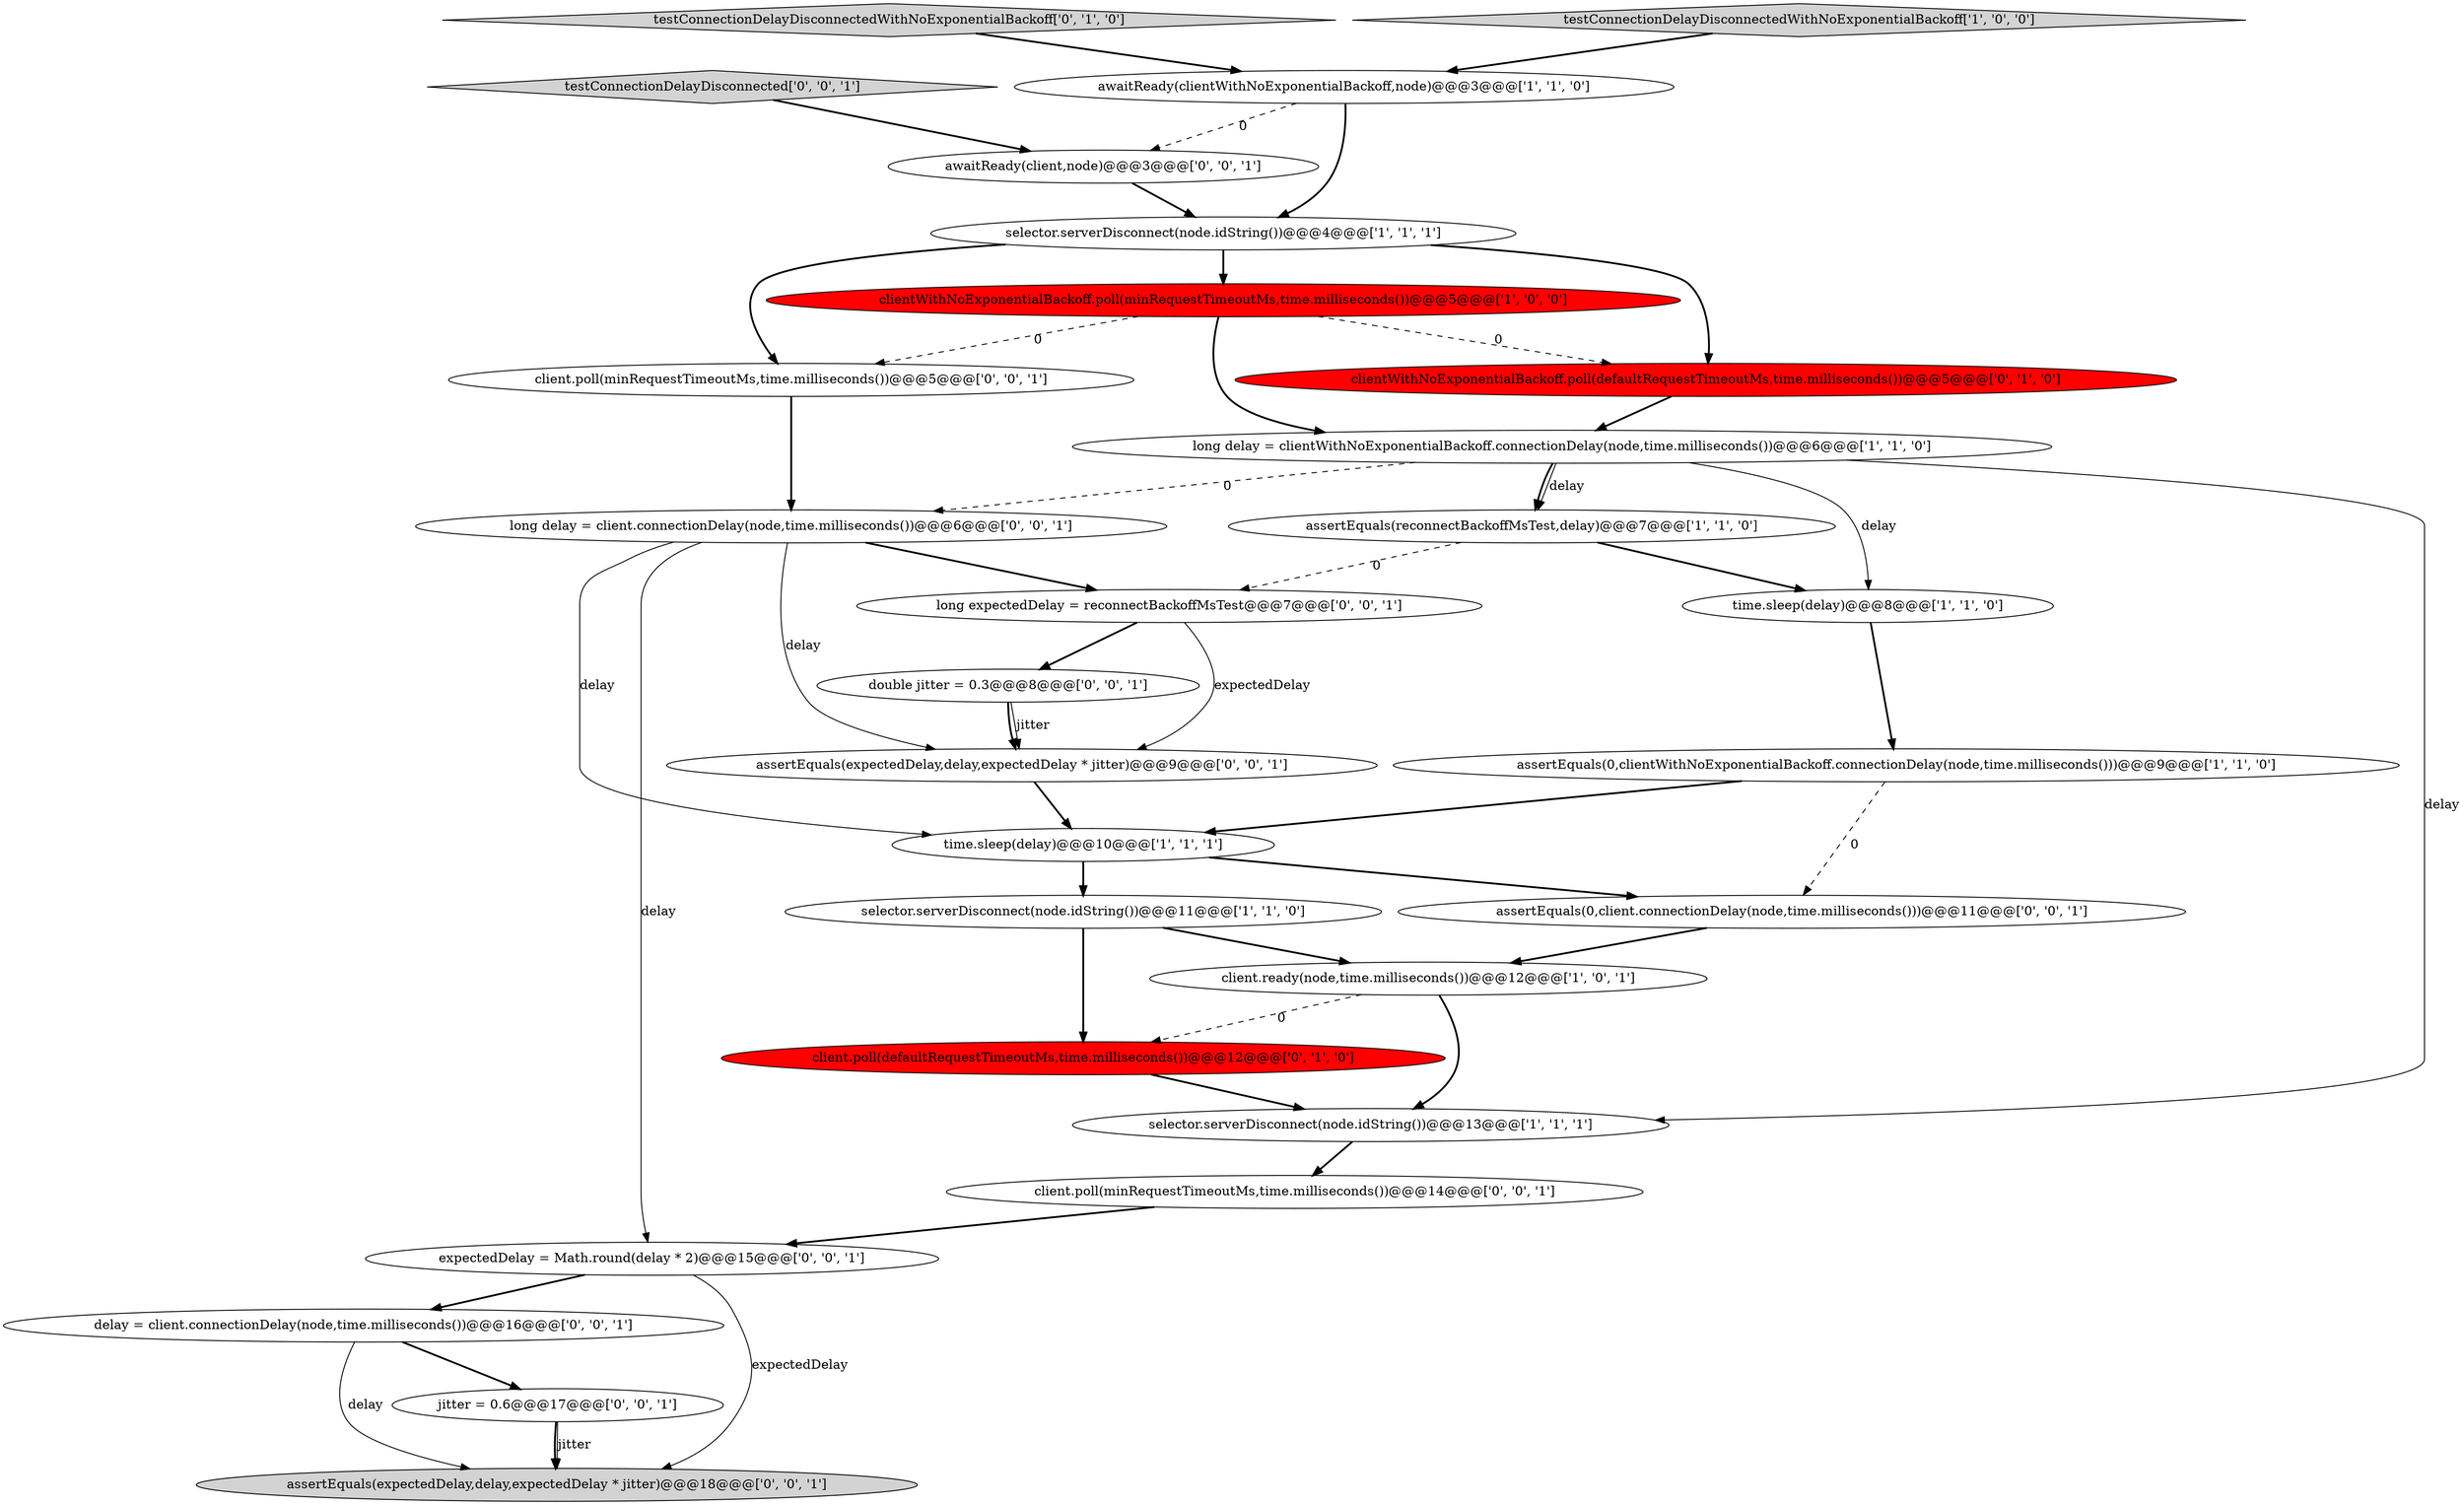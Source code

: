 digraph {
13 [style = filled, label = "testConnectionDelayDisconnectedWithNoExponentialBackoff['0', '1', '0']", fillcolor = lightgray, shape = diamond image = "AAA0AAABBB2BBB"];
6 [style = filled, label = "assertEquals(0,clientWithNoExponentialBackoff.connectionDelay(node,time.milliseconds()))@@@9@@@['1', '1', '0']", fillcolor = white, shape = ellipse image = "AAA0AAABBB1BBB"];
11 [style = filled, label = "time.sleep(delay)@@@10@@@['1', '1', '1']", fillcolor = white, shape = ellipse image = "AAA0AAABBB1BBB"];
25 [style = filled, label = "long delay = client.connectionDelay(node,time.milliseconds())@@@6@@@['0', '0', '1']", fillcolor = white, shape = ellipse image = "AAA0AAABBB3BBB"];
15 [style = filled, label = "delay = client.connectionDelay(node,time.milliseconds())@@@16@@@['0', '0', '1']", fillcolor = white, shape = ellipse image = "AAA0AAABBB3BBB"];
7 [style = filled, label = "selector.serverDisconnect(node.idString())@@@11@@@['1', '1', '0']", fillcolor = white, shape = ellipse image = "AAA0AAABBB1BBB"];
22 [style = filled, label = "expectedDelay = Math.round(delay * 2)@@@15@@@['0', '0', '1']", fillcolor = white, shape = ellipse image = "AAA0AAABBB3BBB"];
16 [style = filled, label = "awaitReady(client,node)@@@3@@@['0', '0', '1']", fillcolor = white, shape = ellipse image = "AAA0AAABBB3BBB"];
4 [style = filled, label = "selector.serverDisconnect(node.idString())@@@13@@@['1', '1', '1']", fillcolor = white, shape = ellipse image = "AAA0AAABBB1BBB"];
17 [style = filled, label = "assertEquals(expectedDelay,delay,expectedDelay * jitter)@@@18@@@['0', '0', '1']", fillcolor = lightgray, shape = ellipse image = "AAA0AAABBB3BBB"];
23 [style = filled, label = "client.poll(minRequestTimeoutMs,time.milliseconds())@@@14@@@['0', '0', '1']", fillcolor = white, shape = ellipse image = "AAA0AAABBB3BBB"];
24 [style = filled, label = "client.poll(minRequestTimeoutMs,time.milliseconds())@@@5@@@['0', '0', '1']", fillcolor = white, shape = ellipse image = "AAA0AAABBB3BBB"];
2 [style = filled, label = "client.ready(node,time.milliseconds())@@@12@@@['1', '0', '1']", fillcolor = white, shape = ellipse image = "AAA0AAABBB1BBB"];
19 [style = filled, label = "double jitter = 0.3@@@8@@@['0', '0', '1']", fillcolor = white, shape = ellipse image = "AAA0AAABBB3BBB"];
0 [style = filled, label = "clientWithNoExponentialBackoff.poll(minRequestTimeoutMs,time.milliseconds())@@@5@@@['1', '0', '0']", fillcolor = red, shape = ellipse image = "AAA1AAABBB1BBB"];
1 [style = filled, label = "assertEquals(reconnectBackoffMsTest,delay)@@@7@@@['1', '1', '0']", fillcolor = white, shape = ellipse image = "AAA0AAABBB1BBB"];
14 [style = filled, label = "client.poll(defaultRequestTimeoutMs,time.milliseconds())@@@12@@@['0', '1', '0']", fillcolor = red, shape = ellipse image = "AAA1AAABBB2BBB"];
8 [style = filled, label = "selector.serverDisconnect(node.idString())@@@4@@@['1', '1', '1']", fillcolor = white, shape = ellipse image = "AAA0AAABBB1BBB"];
20 [style = filled, label = "assertEquals(expectedDelay,delay,expectedDelay * jitter)@@@9@@@['0', '0', '1']", fillcolor = white, shape = ellipse image = "AAA0AAABBB3BBB"];
5 [style = filled, label = "awaitReady(clientWithNoExponentialBackoff,node)@@@3@@@['1', '1', '0']", fillcolor = white, shape = ellipse image = "AAA0AAABBB1BBB"];
21 [style = filled, label = "testConnectionDelayDisconnected['0', '0', '1']", fillcolor = lightgray, shape = diamond image = "AAA0AAABBB3BBB"];
3 [style = filled, label = "long delay = clientWithNoExponentialBackoff.connectionDelay(node,time.milliseconds())@@@6@@@['1', '1', '0']", fillcolor = white, shape = ellipse image = "AAA0AAABBB1BBB"];
27 [style = filled, label = "assertEquals(0,client.connectionDelay(node,time.milliseconds()))@@@11@@@['0', '0', '1']", fillcolor = white, shape = ellipse image = "AAA0AAABBB3BBB"];
26 [style = filled, label = "jitter = 0.6@@@17@@@['0', '0', '1']", fillcolor = white, shape = ellipse image = "AAA0AAABBB3BBB"];
10 [style = filled, label = "testConnectionDelayDisconnectedWithNoExponentialBackoff['1', '0', '0']", fillcolor = lightgray, shape = diamond image = "AAA0AAABBB1BBB"];
12 [style = filled, label = "clientWithNoExponentialBackoff.poll(defaultRequestTimeoutMs,time.milliseconds())@@@5@@@['0', '1', '0']", fillcolor = red, shape = ellipse image = "AAA1AAABBB2BBB"];
9 [style = filled, label = "time.sleep(delay)@@@8@@@['1', '1', '0']", fillcolor = white, shape = ellipse image = "AAA0AAABBB1BBB"];
18 [style = filled, label = "long expectedDelay = reconnectBackoffMsTest@@@7@@@['0', '0', '1']", fillcolor = white, shape = ellipse image = "AAA0AAABBB3BBB"];
0->3 [style = bold, label=""];
19->20 [style = solid, label="jitter"];
5->8 [style = bold, label=""];
15->17 [style = solid, label="delay"];
22->15 [style = bold, label=""];
3->25 [style = dashed, label="0"];
3->1 [style = bold, label=""];
16->8 [style = bold, label=""];
26->17 [style = bold, label=""];
3->9 [style = solid, label="delay"];
19->20 [style = bold, label=""];
25->20 [style = solid, label="delay"];
25->18 [style = bold, label=""];
18->19 [style = bold, label=""];
1->18 [style = dashed, label="0"];
20->11 [style = bold, label=""];
25->22 [style = solid, label="delay"];
0->12 [style = dashed, label="0"];
4->23 [style = bold, label=""];
2->4 [style = bold, label=""];
1->9 [style = bold, label=""];
25->11 [style = solid, label="delay"];
9->6 [style = bold, label=""];
15->26 [style = bold, label=""];
7->14 [style = bold, label=""];
8->0 [style = bold, label=""];
22->17 [style = solid, label="expectedDelay"];
5->16 [style = dashed, label="0"];
3->1 [style = solid, label="delay"];
23->22 [style = bold, label=""];
10->5 [style = bold, label=""];
2->14 [style = dashed, label="0"];
6->27 [style = dashed, label="0"];
7->2 [style = bold, label=""];
24->25 [style = bold, label=""];
6->11 [style = bold, label=""];
13->5 [style = bold, label=""];
21->16 [style = bold, label=""];
11->27 [style = bold, label=""];
26->17 [style = solid, label="jitter"];
0->24 [style = dashed, label="0"];
12->3 [style = bold, label=""];
3->4 [style = solid, label="delay"];
27->2 [style = bold, label=""];
8->12 [style = bold, label=""];
11->7 [style = bold, label=""];
14->4 [style = bold, label=""];
18->20 [style = solid, label="expectedDelay"];
8->24 [style = bold, label=""];
}
